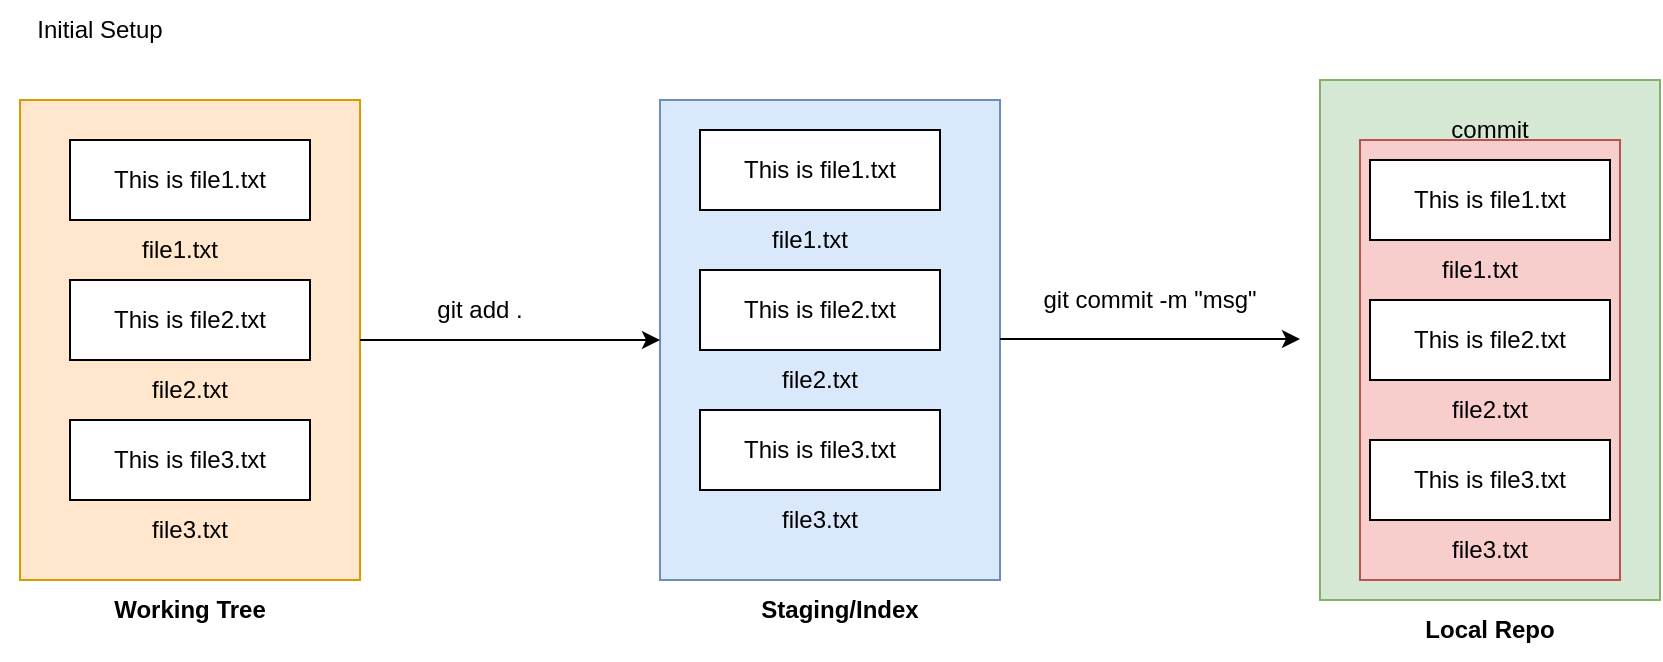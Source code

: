 <mxfile version="22.1.20" type="github">
  <diagram name="Page-1" id="ULG5-SwrjvbvYwsLCoPU">
    <mxGraphModel dx="2071" dy="1859" grid="1" gridSize="10" guides="1" tooltips="1" connect="1" arrows="1" fold="1" page="1" pageScale="1" pageWidth="850" pageHeight="1100" math="0" shadow="0">
      <root>
        <mxCell id="0" />
        <mxCell id="1" parent="0" />
        <mxCell id="ZxrXrJK3XAHgMsFRcJLf-3" value="" style="rounded=0;whiteSpace=wrap;html=1;fillColor=#d5e8d4;strokeColor=#82b366;" vertex="1" parent="1">
          <mxGeometry x="580" y="-600" width="170" height="260" as="geometry" />
        </mxCell>
        <mxCell id="ZxrXrJK3XAHgMsFRcJLf-18" value="" style="rounded=0;whiteSpace=wrap;html=1;fillColor=#f8cecc;strokeColor=#b85450;" vertex="1" parent="1">
          <mxGeometry x="600" y="-570" width="130" height="220" as="geometry" />
        </mxCell>
        <mxCell id="ZxrXrJK3XAHgMsFRcJLf-1" value="" style="rounded=0;whiteSpace=wrap;html=1;fillColor=#ffe6cc;strokeColor=#d79b00;" vertex="1" parent="1">
          <mxGeometry x="-70" y="-590" width="170" height="240" as="geometry" />
        </mxCell>
        <mxCell id="ZxrXrJK3XAHgMsFRcJLf-2" value="" style="rounded=0;whiteSpace=wrap;html=1;fillColor=#dae8fc;strokeColor=#6c8ebf;" vertex="1" parent="1">
          <mxGeometry x="250" y="-590" width="170" height="240" as="geometry" />
        </mxCell>
        <mxCell id="ZxrXrJK3XAHgMsFRcJLf-4" value="This is file1.txt" style="rounded=0;whiteSpace=wrap;html=1;" vertex="1" parent="1">
          <mxGeometry x="-45" y="-570" width="120" height="40" as="geometry" />
        </mxCell>
        <mxCell id="ZxrXrJK3XAHgMsFRcJLf-5" value="This is file2.txt" style="rounded=0;whiteSpace=wrap;html=1;" vertex="1" parent="1">
          <mxGeometry x="-45" y="-500" width="120" height="40" as="geometry" />
        </mxCell>
        <mxCell id="ZxrXrJK3XAHgMsFRcJLf-6" value="This is file3.txt" style="rounded=0;whiteSpace=wrap;html=1;" vertex="1" parent="1">
          <mxGeometry x="-45" y="-430" width="120" height="40" as="geometry" />
        </mxCell>
        <mxCell id="ZxrXrJK3XAHgMsFRcJLf-7" value="file1.txt" style="text;html=1;strokeColor=none;fillColor=none;align=center;verticalAlign=middle;whiteSpace=wrap;rounded=0;" vertex="1" parent="1">
          <mxGeometry x="-20" y="-530" width="60" height="30" as="geometry" />
        </mxCell>
        <mxCell id="ZxrXrJK3XAHgMsFRcJLf-8" value="file2.txt" style="text;html=1;strokeColor=none;fillColor=none;align=center;verticalAlign=middle;whiteSpace=wrap;rounded=0;" vertex="1" parent="1">
          <mxGeometry x="-15" y="-460" width="60" height="30" as="geometry" />
        </mxCell>
        <mxCell id="ZxrXrJK3XAHgMsFRcJLf-9" value="file3.txt" style="text;html=1;strokeColor=none;fillColor=none;align=center;verticalAlign=middle;whiteSpace=wrap;rounded=0;" vertex="1" parent="1">
          <mxGeometry x="-15" y="-390" width="60" height="30" as="geometry" />
        </mxCell>
        <mxCell id="ZxrXrJK3XAHgMsFRcJLf-11" value="" style="endArrow=classic;html=1;rounded=0;entryX=0;entryY=0.5;entryDx=0;entryDy=0;" edge="1" parent="1" target="ZxrXrJK3XAHgMsFRcJLf-2">
          <mxGeometry width="50" height="50" relative="1" as="geometry">
            <mxPoint x="100" y="-470" as="sourcePoint" />
            <mxPoint x="150" y="-520" as="targetPoint" />
          </mxGeometry>
        </mxCell>
        <mxCell id="ZxrXrJK3XAHgMsFRcJLf-12" value="This is file1.txt" style="rounded=0;whiteSpace=wrap;html=1;" vertex="1" parent="1">
          <mxGeometry x="605" y="-560" width="120" height="40" as="geometry" />
        </mxCell>
        <mxCell id="ZxrXrJK3XAHgMsFRcJLf-13" value="This is file2.txt" style="rounded=0;whiteSpace=wrap;html=1;" vertex="1" parent="1">
          <mxGeometry x="605" y="-490" width="120" height="40" as="geometry" />
        </mxCell>
        <mxCell id="ZxrXrJK3XAHgMsFRcJLf-14" value="This is file3.txt" style="rounded=0;whiteSpace=wrap;html=1;" vertex="1" parent="1">
          <mxGeometry x="605" y="-420" width="120" height="40" as="geometry" />
        </mxCell>
        <mxCell id="ZxrXrJK3XAHgMsFRcJLf-15" value="file1.txt" style="text;html=1;strokeColor=none;fillColor=none;align=center;verticalAlign=middle;whiteSpace=wrap;rounded=0;" vertex="1" parent="1">
          <mxGeometry x="630" y="-520" width="60" height="30" as="geometry" />
        </mxCell>
        <mxCell id="ZxrXrJK3XAHgMsFRcJLf-16" value="file2.txt" style="text;html=1;strokeColor=none;fillColor=none;align=center;verticalAlign=middle;whiteSpace=wrap;rounded=0;" vertex="1" parent="1">
          <mxGeometry x="635" y="-450" width="60" height="30" as="geometry" />
        </mxCell>
        <mxCell id="ZxrXrJK3XAHgMsFRcJLf-17" value="file3.txt" style="text;html=1;strokeColor=none;fillColor=none;align=center;verticalAlign=middle;whiteSpace=wrap;rounded=0;" vertex="1" parent="1">
          <mxGeometry x="635" y="-380" width="60" height="30" as="geometry" />
        </mxCell>
        <mxCell id="ZxrXrJK3XAHgMsFRcJLf-19" value="commit" style="text;html=1;strokeColor=none;fillColor=none;align=center;verticalAlign=middle;whiteSpace=wrap;rounded=0;" vertex="1" parent="1">
          <mxGeometry x="635" y="-590" width="60" height="30" as="geometry" />
        </mxCell>
        <mxCell id="ZxrXrJK3XAHgMsFRcJLf-20" value="This is file1.txt" style="rounded=0;whiteSpace=wrap;html=1;" vertex="1" parent="1">
          <mxGeometry x="270" y="-575" width="120" height="40" as="geometry" />
        </mxCell>
        <mxCell id="ZxrXrJK3XAHgMsFRcJLf-21" value="This is file2.txt" style="rounded=0;whiteSpace=wrap;html=1;" vertex="1" parent="1">
          <mxGeometry x="270" y="-505" width="120" height="40" as="geometry" />
        </mxCell>
        <mxCell id="ZxrXrJK3XAHgMsFRcJLf-22" value="This is file3.txt" style="rounded=0;whiteSpace=wrap;html=1;" vertex="1" parent="1">
          <mxGeometry x="270" y="-435" width="120" height="40" as="geometry" />
        </mxCell>
        <mxCell id="ZxrXrJK3XAHgMsFRcJLf-23" value="file1.txt" style="text;html=1;strokeColor=none;fillColor=none;align=center;verticalAlign=middle;whiteSpace=wrap;rounded=0;" vertex="1" parent="1">
          <mxGeometry x="295" y="-535" width="60" height="30" as="geometry" />
        </mxCell>
        <mxCell id="ZxrXrJK3XAHgMsFRcJLf-24" value="file2.txt" style="text;html=1;strokeColor=none;fillColor=none;align=center;verticalAlign=middle;whiteSpace=wrap;rounded=0;" vertex="1" parent="1">
          <mxGeometry x="300" y="-465" width="60" height="30" as="geometry" />
        </mxCell>
        <mxCell id="ZxrXrJK3XAHgMsFRcJLf-25" value="file3.txt" style="text;html=1;strokeColor=none;fillColor=none;align=center;verticalAlign=middle;whiteSpace=wrap;rounded=0;" vertex="1" parent="1">
          <mxGeometry x="300" y="-395" width="60" height="30" as="geometry" />
        </mxCell>
        <mxCell id="ZxrXrJK3XAHgMsFRcJLf-26" value="" style="endArrow=classic;html=1;rounded=0;entryX=0;entryY=0.5;entryDx=0;entryDy=0;" edge="1" parent="1">
          <mxGeometry width="50" height="50" relative="1" as="geometry">
            <mxPoint x="420" y="-470.5" as="sourcePoint" />
            <mxPoint x="570" y="-470.5" as="targetPoint" />
          </mxGeometry>
        </mxCell>
        <mxCell id="ZxrXrJK3XAHgMsFRcJLf-27" value="git add ." style="text;html=1;strokeColor=none;fillColor=none;align=center;verticalAlign=middle;whiteSpace=wrap;rounded=0;" vertex="1" parent="1">
          <mxGeometry x="130" y="-500" width="60" height="30" as="geometry" />
        </mxCell>
        <mxCell id="ZxrXrJK3XAHgMsFRcJLf-28" value="git commit -m &quot;msg&quot;" style="text;html=1;strokeColor=none;fillColor=none;align=center;verticalAlign=middle;whiteSpace=wrap;rounded=0;" vertex="1" parent="1">
          <mxGeometry x="440" y="-505" width="110" height="30" as="geometry" />
        </mxCell>
        <mxCell id="ZxrXrJK3XAHgMsFRcJLf-29" value="&lt;b&gt;Working Tree&lt;/b&gt;" style="text;html=1;strokeColor=none;fillColor=none;align=center;verticalAlign=middle;whiteSpace=wrap;rounded=0;" vertex="1" parent="1">
          <mxGeometry x="-35" y="-350" width="100" height="30" as="geometry" />
        </mxCell>
        <mxCell id="ZxrXrJK3XAHgMsFRcJLf-30" value="&lt;b&gt;Staging/Index&lt;/b&gt;" style="text;html=1;strokeColor=none;fillColor=none;align=center;verticalAlign=middle;whiteSpace=wrap;rounded=0;" vertex="1" parent="1">
          <mxGeometry x="290" y="-350" width="100" height="30" as="geometry" />
        </mxCell>
        <mxCell id="ZxrXrJK3XAHgMsFRcJLf-31" value="&lt;b&gt;Local Repo&lt;/b&gt;" style="text;html=1;strokeColor=none;fillColor=none;align=center;verticalAlign=middle;whiteSpace=wrap;rounded=0;" vertex="1" parent="1">
          <mxGeometry x="615" y="-340" width="100" height="30" as="geometry" />
        </mxCell>
        <mxCell id="ZxrXrJK3XAHgMsFRcJLf-32" value="Initial Setup" style="text;html=1;strokeColor=none;fillColor=none;align=center;verticalAlign=middle;whiteSpace=wrap;rounded=0;" vertex="1" parent="1">
          <mxGeometry x="-80" y="-640" width="100" height="30" as="geometry" />
        </mxCell>
      </root>
    </mxGraphModel>
  </diagram>
</mxfile>
